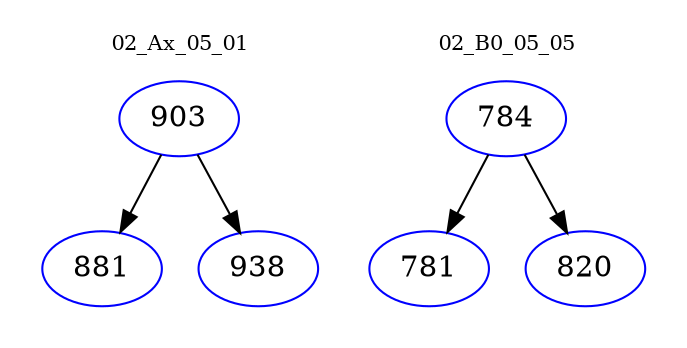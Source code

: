 digraph{
subgraph cluster_0 {
color = white
label = "02_Ax_05_01";
fontsize=10;
T0_903 [label="903", color="blue"]
T0_903 -> T0_881 [color="black"]
T0_881 [label="881", color="blue"]
T0_903 -> T0_938 [color="black"]
T0_938 [label="938", color="blue"]
}
subgraph cluster_1 {
color = white
label = "02_B0_05_05";
fontsize=10;
T1_784 [label="784", color="blue"]
T1_784 -> T1_781 [color="black"]
T1_781 [label="781", color="blue"]
T1_784 -> T1_820 [color="black"]
T1_820 [label="820", color="blue"]
}
}
